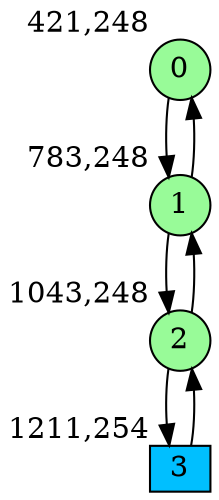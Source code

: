 digraph G {
graph [bgcolor=white]
node [shape=circle, style = filled, fillcolor=white,fixedsize=true, width=0.4, height=0.3 ]
0[xlabel="421,248", pos = "0,0.09375!", fillcolor=palegreen ];
1[xlabel="783,248", pos = "5.65625,0.09375!", fillcolor=palegreen ];
2[xlabel="1043,248", pos = "9.71875,0.09375!", fillcolor=palegreen ];
3[xlabel="1211,254", pos = "12.3438,0!", fillcolor=deepskyblue, shape=box ];
0->1 ;
1->0 ;
1->2 ;
2->1 ;
2->3 ;
3->2 ;
}
